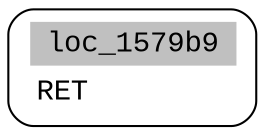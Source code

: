 digraph asm_graph {
1941 [
shape="Mrecord" fontname="Courier New"label =<<table border="0" cellborder="0" cellpadding="3"><tr><td align="center" colspan="2" bgcolor="grey">loc_1579b9</td></tr><tr><td align="left">RET        </td></tr></table>> ];
}